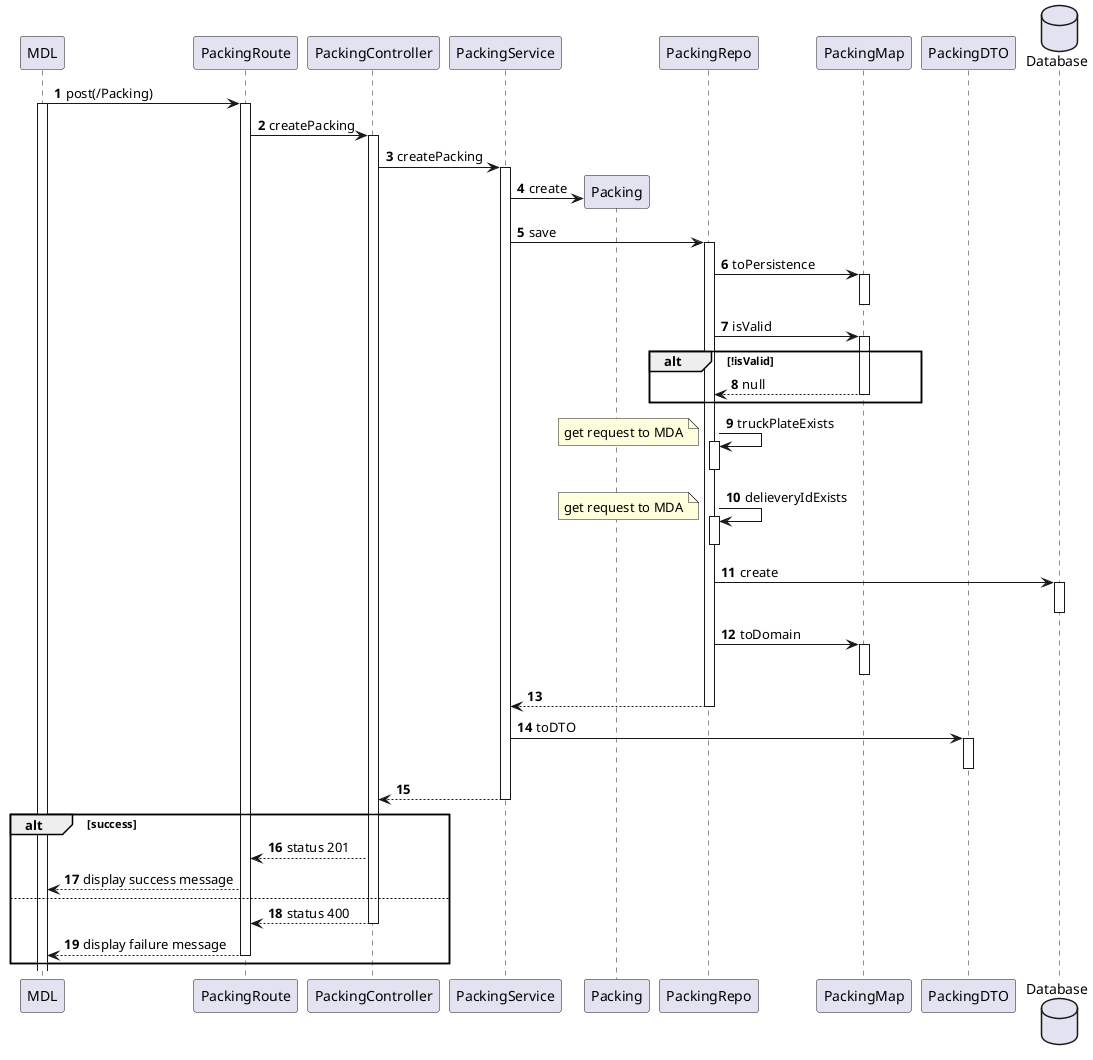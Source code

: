 @startuml

autonumber
participant "MDL" as MDL
participant "PackingRoute" as ROUTE
participant "PackingController" as CTR
participant "PackingService" as SERVICE
participant "Packing" as Path
participant "PackingRepo" as REPO
participant "PackingMap" as MAP
participant "PackingDTO" as DTO
database "Database" as DB

MDL -> ROUTE : post(/Packing)
activate MDL
activate ROUTE
ROUTE -> CTR : createPacking
activate CTR
CTR -> SERVICE : createPacking
activate SERVICE
SERVICE -> Path** : create
SERVICE -> REPO : save
activate REPO
REPO -> MAP : toPersistence
activate MAP
deactivate MAP
REPO -> MAP : isValid
activate MAP
alt !isValid
MAP --> REPO: null
deactivate MAP
end
REPO -> REPO : truckPlateExists
note left
  get request to MDA
end note
activate REPO
deactivate REPO
REPO -> REPO : delieveryIdExists
note left
  get request to MDA
end note
activate REPO
deactivate REPO
REPO -> DB : create
activate DB
deactivate DB
REPO -> MAP : toDomain
activate MAP
deactivate MAP
REPO --> SERVICE
deactivate REPO
SERVICE -> DTO : toDTO
activate DTO
deactivate DTO
SERVICE --> CTR
deactivate SERVICE
alt success
CTR --> ROUTE : status 201
ROUTE --> MDL : display success message
else
CTR --> ROUTE : status 400
deactivate CTR
ROUTE --> MDL : display failure message
deactivate ROUTE
deactivate
end

@enduml